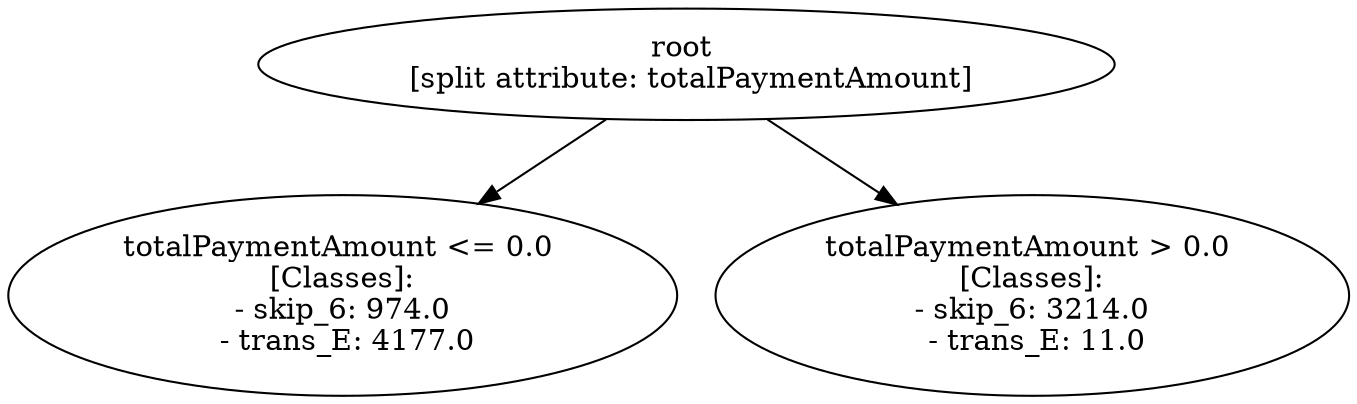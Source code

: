 // Road_Traffic_Fine_Management_Process-p_7-10
digraph "Road_Traffic_Fine_Management_Process-p_7-10" {
	"783301d8-b7ce-40a5-89b6-51f62585d0ae" [label="root 
 [split attribute: totalPaymentAmount]"]
	"eb115ed6-a1bf-4ec2-aff3-8fd0b225b269" [label="totalPaymentAmount <= 0.0 
 [Classes]: 
 - skip_6: 974.0 
 - trans_E: 4177.0"]
	"783301d8-b7ce-40a5-89b6-51f62585d0ae" -> "eb115ed6-a1bf-4ec2-aff3-8fd0b225b269"
	"097ae9a1-bffd-4b35-b875-876c60e1b468" [label="totalPaymentAmount > 0.0 
 [Classes]: 
 - skip_6: 3214.0 
 - trans_E: 11.0"]
	"783301d8-b7ce-40a5-89b6-51f62585d0ae" -> "097ae9a1-bffd-4b35-b875-876c60e1b468"
}

